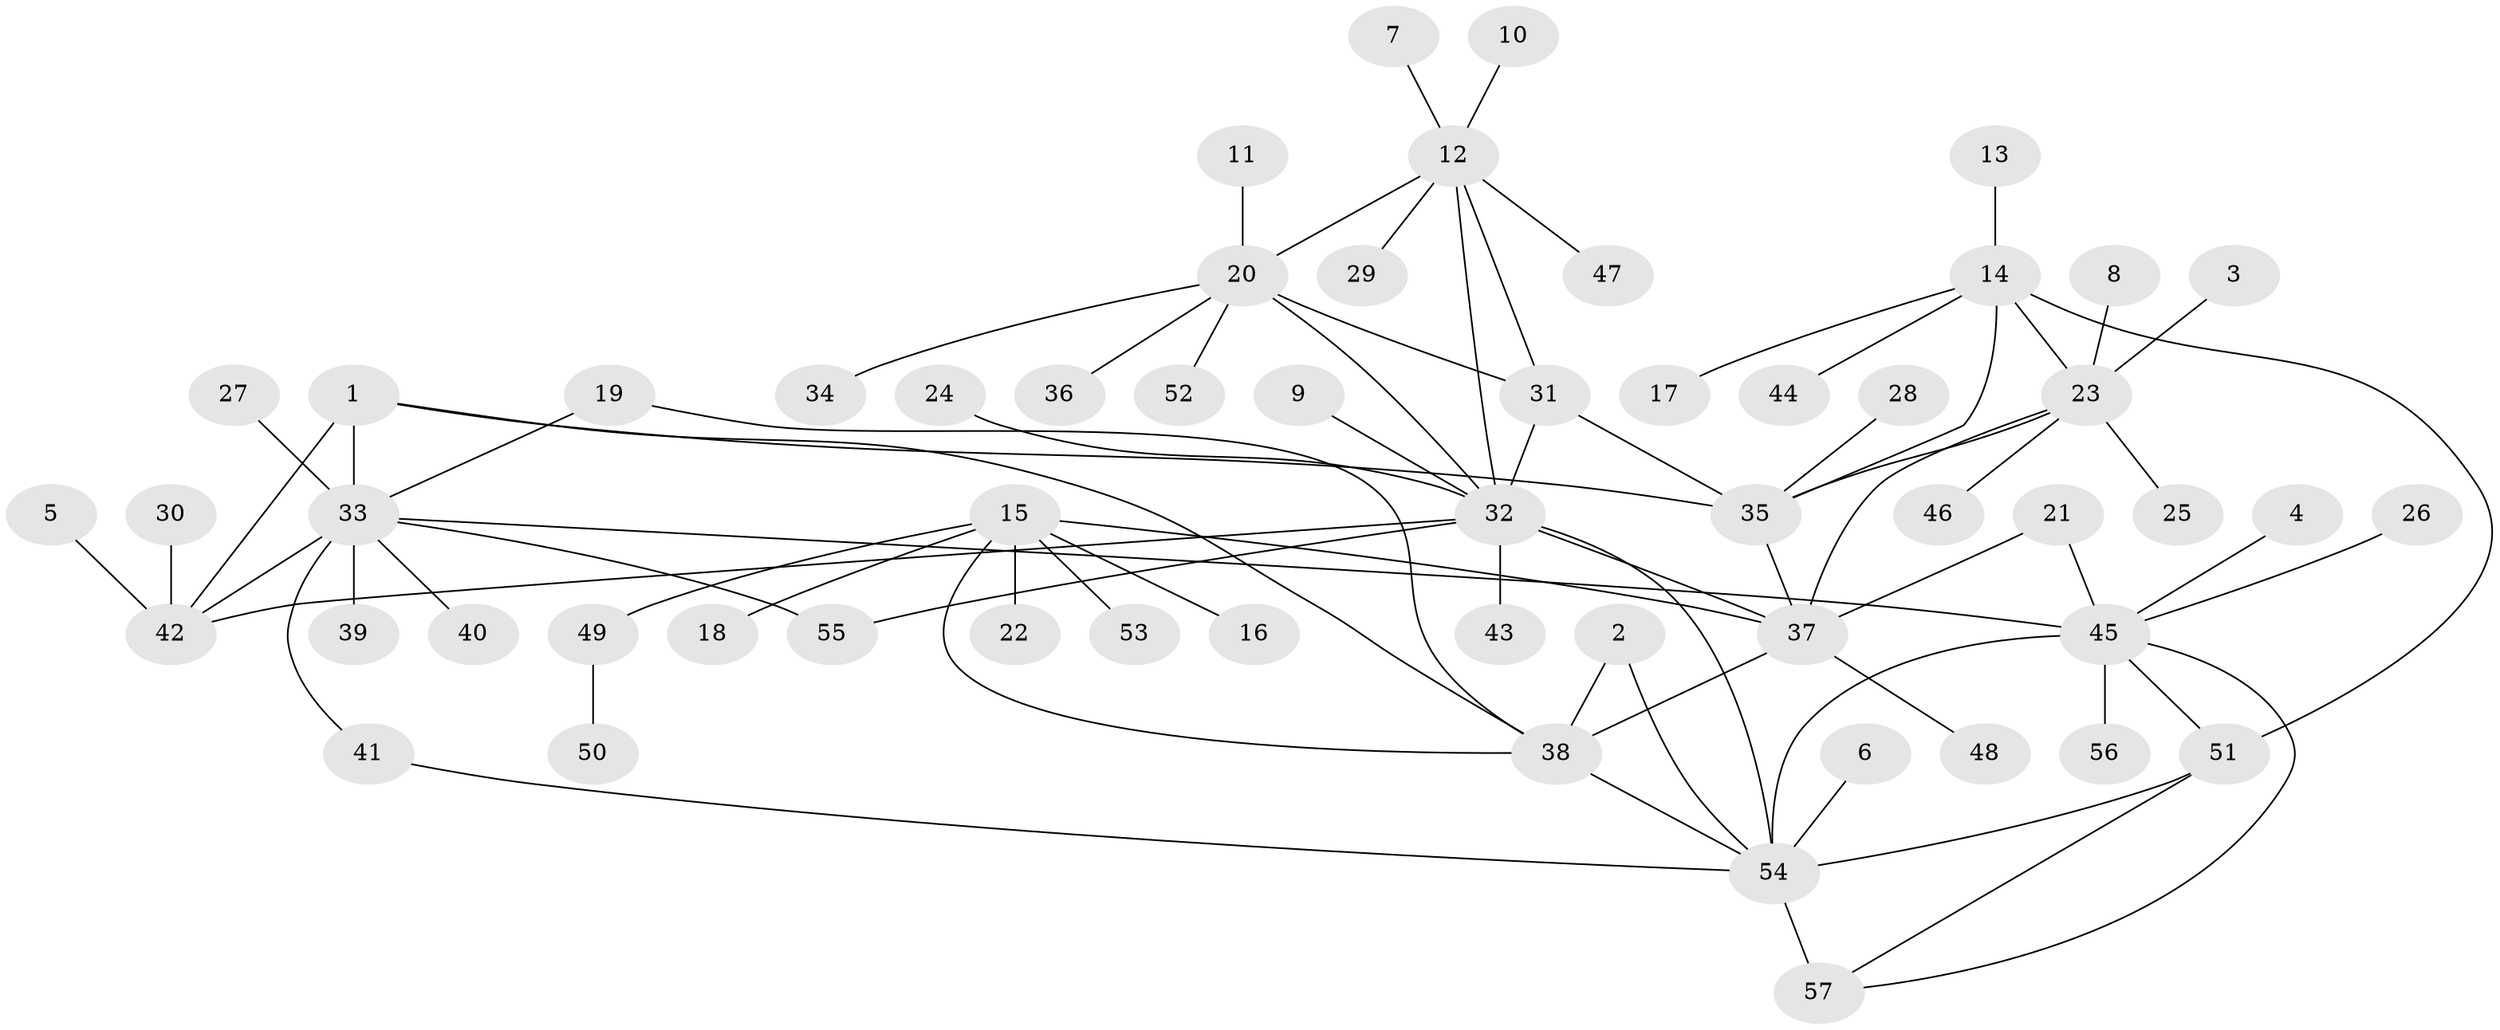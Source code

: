 // original degree distribution, {5: 0.03508771929824561, 6: 0.03508771929824561, 10: 0.03508771929824561, 7: 0.043859649122807015, 13: 0.017543859649122806, 8: 0.03508771929824561, 11: 0.017543859649122806, 1: 0.6403508771929824, 2: 0.09649122807017543, 4: 0.008771929824561403, 3: 0.03508771929824561}
// Generated by graph-tools (version 1.1) at 2025/02/03/09/25 03:02:53]
// undirected, 57 vertices, 77 edges
graph export_dot {
graph [start="1"]
  node [color=gray90,style=filled];
  1;
  2;
  3;
  4;
  5;
  6;
  7;
  8;
  9;
  10;
  11;
  12;
  13;
  14;
  15;
  16;
  17;
  18;
  19;
  20;
  21;
  22;
  23;
  24;
  25;
  26;
  27;
  28;
  29;
  30;
  31;
  32;
  33;
  34;
  35;
  36;
  37;
  38;
  39;
  40;
  41;
  42;
  43;
  44;
  45;
  46;
  47;
  48;
  49;
  50;
  51;
  52;
  53;
  54;
  55;
  56;
  57;
  1 -- 33 [weight=1.0];
  1 -- 35 [weight=1.0];
  1 -- 38 [weight=1.0];
  1 -- 42 [weight=3.0];
  2 -- 38 [weight=1.0];
  2 -- 54 [weight=1.0];
  3 -- 23 [weight=1.0];
  4 -- 45 [weight=1.0];
  5 -- 42 [weight=1.0];
  6 -- 54 [weight=1.0];
  7 -- 12 [weight=1.0];
  8 -- 23 [weight=1.0];
  9 -- 32 [weight=1.0];
  10 -- 12 [weight=1.0];
  11 -- 20 [weight=1.0];
  12 -- 20 [weight=2.0];
  12 -- 29 [weight=1.0];
  12 -- 31 [weight=2.0];
  12 -- 32 [weight=2.0];
  12 -- 47 [weight=1.0];
  13 -- 14 [weight=1.0];
  14 -- 17 [weight=1.0];
  14 -- 23 [weight=3.0];
  14 -- 35 [weight=1.0];
  14 -- 44 [weight=1.0];
  14 -- 51 [weight=1.0];
  15 -- 16 [weight=1.0];
  15 -- 18 [weight=1.0];
  15 -- 22 [weight=1.0];
  15 -- 37 [weight=2.0];
  15 -- 38 [weight=2.0];
  15 -- 49 [weight=1.0];
  15 -- 53 [weight=1.0];
  19 -- 33 [weight=1.0];
  19 -- 38 [weight=1.0];
  20 -- 31 [weight=1.0];
  20 -- 32 [weight=1.0];
  20 -- 34 [weight=1.0];
  20 -- 36 [weight=1.0];
  20 -- 52 [weight=1.0];
  21 -- 37 [weight=1.0];
  21 -- 45 [weight=1.0];
  23 -- 25 [weight=1.0];
  23 -- 35 [weight=3.0];
  23 -- 37 [weight=1.0];
  23 -- 46 [weight=1.0];
  24 -- 32 [weight=1.0];
  26 -- 45 [weight=1.0];
  27 -- 33 [weight=1.0];
  28 -- 35 [weight=1.0];
  30 -- 42 [weight=1.0];
  31 -- 32 [weight=1.0];
  31 -- 35 [weight=1.0];
  32 -- 37 [weight=1.0];
  32 -- 42 [weight=1.0];
  32 -- 43 [weight=1.0];
  32 -- 54 [weight=1.0];
  32 -- 55 [weight=1.0];
  33 -- 39 [weight=1.0];
  33 -- 40 [weight=1.0];
  33 -- 41 [weight=1.0];
  33 -- 42 [weight=3.0];
  33 -- 45 [weight=1.0];
  33 -- 55 [weight=1.0];
  35 -- 37 [weight=1.0];
  37 -- 38 [weight=4.0];
  37 -- 48 [weight=1.0];
  38 -- 54 [weight=1.0];
  41 -- 54 [weight=1.0];
  45 -- 51 [weight=1.0];
  45 -- 54 [weight=2.0];
  45 -- 56 [weight=1.0];
  45 -- 57 [weight=1.0];
  49 -- 50 [weight=1.0];
  51 -- 54 [weight=2.0];
  51 -- 57 [weight=1.0];
  54 -- 57 [weight=2.0];
}
